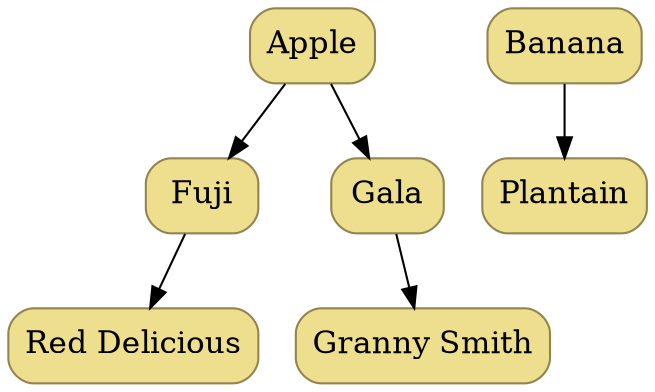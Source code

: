 digraph {
    subgraph style_one {
        node [shape=box, style="rounded,filled", color="#93844F", fillcolor="#EEDF8E", fontsize=15, rounded=true]
        apple [label="Apple"]
        fuji [label="Fuji"]
        gala [label="Gala"]
        banana [label="Banana"]
        plantain [label="Plantain"]
        red_delicious [label="Red Delicious"]
        granny_smith [label="Granny Smith"]
    }
    apple -> fuji;
    apple -> gala;
    banana -> plantain;
    fuji -> red_delicious;
    gala -> granny_smith;
}
